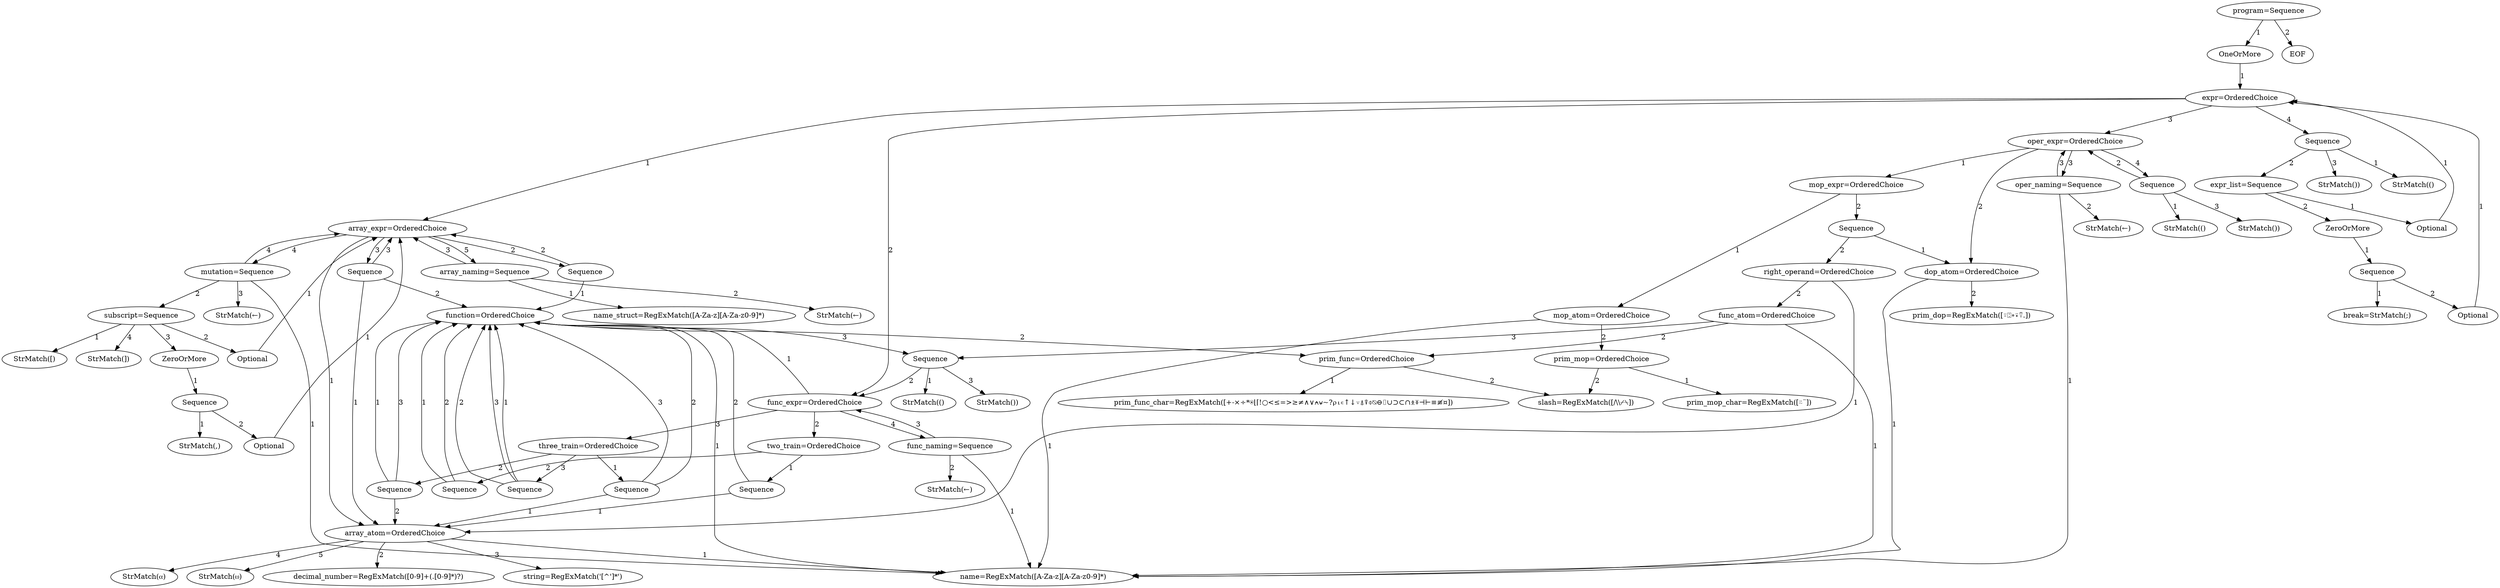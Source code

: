 digraph arpeggio_graph {
2217121664640 [label="program=Sequence"];
2217121664640->2217121664304 [label="1"]

2217121664304 [label="OneOrMore"];
2217121664304->2217121664808 [label="1"]

2217121664808 [label="expr=OrderedChoice"];
2217121664808->2217121689784 [label="1"]

2217121689784 [label="array_expr=OrderedChoice"];
2217121689784->2217121690512 [label="1"]

2217121690512 [label="array_atom=OrderedChoice"];
2217121690512->2217121947152 [label="1"]

2217121947152 [label="name=RegExMatch([A-Za-z][A-Za-z0-9]*)"];
2217121690512->2217121947320 [label="2"]

2217121947320 [label="decimal_number=RegExMatch([0-9]+(.[0-9]*)?)"];
2217121690512->2217121947264 [label="3"]

2217121947264 [label="string=RegExMatch('[^']*')"];
2217121690512->2217121691856 [label="4"]

2217121691856 [label="StrMatch(⍺)"];
2217121690512->2217121691912 [label="5"]

2217121691912 [label="StrMatch(⍵)"];
2217121689784->2217121690624 [label="2"]

2217121690624 [label="Sequence"];
2217121690624->2217121947432 [label="1"]

2217121947432 [label="function=OrderedChoice"];
2217121947432->2217121947152 [label="1"]

2217121947432->2217121945920 [label="2"]

2217121945920 [label="prim_func=OrderedChoice"];
2217121945920->2217121946928 [label="1"]

2217121946928 [label="prim_func_char=RegExMatch([+-×÷*⍟⌊⌈!○<≤=>≥≠∧∨⍲⍱~?⍴⍳∊↑↓⍪⍋⍒⌽⍉⊖⌷∪⊃⊂∩⍎⍕⊣⊢≡≢¤])"];
2217121945920->2217121946984 [label="2"]

2217121946984 [label="slash=RegExMatch([/\\\\⌿⍀])"];
2217121947432->2217121691968 [label="3"]

2217121691968 [label="Sequence"];
2217121691968->2217121693312 [label="1"]

2217121693312 [label="StrMatch(()"];
2217121691968->2217121690904 [label="2"]

2217121690904 [label="func_expr=OrderedChoice"];
2217121690904->2217121947432 [label="1"]

2217121690904->2217121944912 [label="2"]

2217121944912 [label="two_train=OrderedChoice"];
2217121944912->2217121945080 [label="1"]

2217121945080 [label="Sequence"];
2217121945080->2217121690512 [label="1"]

2217121945080->2217121947432 [label="2"]

2217121944912->2217121944352 [label="2"]

2217121944352 [label="Sequence"];
2217121944352->2217121947432 [label="1"]

2217121944352->2217121947432 [label="2"]

2217121690904->2217121945248 [label="3"]

2217121945248 [label="three_train=OrderedChoice"];
2217121945248->2217121945584 [label="1"]

2217121945584 [label="Sequence"];
2217121945584->2217121690512 [label="1"]

2217121945584->2217121947432 [label="2"]

2217121945584->2217121947432 [label="3"]

2217121945248->2217121945416 [label="2"]

2217121945416 [label="Sequence"];
2217121945416->2217121947432 [label="1"]

2217121945416->2217121690512 [label="2"]

2217121945416->2217121947432 [label="3"]

2217121945248->2217121945752 [label="3"]

2217121945752 [label="Sequence"];
2217121945752->2217121947432 [label="1"]

2217121945752->2217121947432 [label="2"]

2217121945752->2217121947432 [label="3"]

2217121690904->2217121692808 [label="4"]

2217121692808 [label="func_naming=Sequence"];
2217121692808->2217121947152 [label="1"]

2217121692808->2217121943848 [label="2"]

2217121943848 [label="StrMatch(←)"];
2217121692808->2217121690904 [label="3"]

2217121691968->2217121693424 [label="3"]

2217121693424 [label="StrMatch())"];
2217121690624->2217121689784 [label="2"]

2217121689784->2217121690064 [label="3"]

2217121690064 [label="Sequence"];
2217121690064->2217121690512 [label="1"]

2217121690064->2217121947432 [label="2"]

2217121690064->2217121689784 [label="3"]

2217121689784->2217121691464 [label="4"]

2217121691464 [label="mutation=Sequence"];
2217121691464->2217121947152 [label="1"]

2217121691464->2217121691632 [label="2"]

2217121691632 [label="subscript=Sequence"];
2217121691632->2217121692640 [label="1"]

2217121692640 [label="StrMatch([)"];
2217121691632->2217121692192 [label="2"]

2217121692192 [label="Optional"];
2217121692192->2217121689784 [label="1"]

2217121691632->2217121690792 [label="3"]

2217121690792 [label="ZeroOrMore"];
2217121690792->2217121692864 [label="1"]

2217121692864 [label="Sequence"];
2217121692864->2217121693088 [label="1"]

2217121693088 [label="StrMatch(,)"];
2217121692864->2217121692976 [label="2"]

2217121692976 [label="Optional"];
2217121692976->2217121689784 [label="1"]

2217121691632->2217121692920 [label="4"]

2217121692920 [label="StrMatch(])"];
2217121691464->2217121692472 [label="3"]

2217121692472 [label="StrMatch(←)"];
2217121691464->2217121689784 [label="4"]

2217121689784->2217121691240 [label="5"]

2217121691240 [label="array_naming=Sequence"];
2217121691240->2217121947600 [label="1"]

2217121947600 [label="name_struct=RegExMatch([A-Za-z][A-Za-z0-9]*)"];
2217121691240->2217121692080 [label="2"]

2217121692080 [label="StrMatch(←)"];
2217121691240->2217121689784 [label="3"]

2217121664808->2217121690904 [label="2"]

2217121664808->2217121692584 [label="3"]

2217121692584 [label="oper_expr=OrderedChoice"];
2217121692584->2217121693536 [label="1"]

2217121693536 [label="mop_expr=OrderedChoice"];
2217121693536->2217121943960 [label="1"]

2217121943960 [label="mop_atom=OrderedChoice"];
2217121943960->2217121947152 [label="1"]

2217121943960->2217121947040 [label="2"]

2217121947040 [label="prim_mop=OrderedChoice"];
2217121947040->2217121945976 [label="1"]

2217121945976 [label="prim_mop_char=RegExMatch([⍨¨])"];
2217121947040->2217121946984 [label="2"]

2217121693536->2217121693480 [label="2"]

2217121693480 [label="Sequence"];
2217121693480->2217121944408 [label="1"]

2217121944408 [label="dop_atom=OrderedChoice"];
2217121944408->2217121947152 [label="1"]

2217121944408->2217121947208 [label="2"]

2217121947208 [label="prim_dop=RegExMatch([⍤⍠∘⍣⍢.])"];
2217121693480->2217121944856 [label="2"]

2217121944856 [label="right_operand=OrderedChoice"];
2217121944856->2217121690512 [label="1"]

2217121944856->2217121692752 [label="2"]

2217121692752 [label="func_atom=OrderedChoice"];
2217121692752->2217121947152 [label="1"]

2217121692752->2217121945920 [label="2"]

2217121692752->2217121691968 [label="3"]

2217121692584->2217121944408 [label="2"]

2217121692584->2217121943736 [label="3"]

2217121943736 [label="oper_naming=Sequence"];
2217121943736->2217121947152 [label="1"]

2217121943736->2217121944520 [label="2"]

2217121944520 [label="StrMatch(←)"];
2217121943736->2217121692584 [label="3"]

2217121692584->2217121693032 [label="4"]

2217121693032 [label="Sequence"];
2217121693032->2217121944184 [label="1"]

2217121944184 [label="StrMatch(()"];
2217121693032->2217121692584 [label="2"]

2217121693032->2217121944296 [label="3"]

2217121944296 [label="StrMatch())"];
2217121664808->2217121664472 [label="4"]

2217121664472 [label="Sequence"];
2217121664472->2217121690288 [label="1"]

2217121690288 [label="StrMatch(()"];
2217121664472->2217121689952 [label="2"]

2217121689952 [label="expr_list=Sequence"];
2217121689952->2217121690456 [label="1"]

2217121690456 [label="Optional"];
2217121690456->2217121664808 [label="1"]

2217121689952->2217121689840 [label="2"]

2217121689840 [label="ZeroOrMore"];
2217121689840->2217121690736 [label="1"]

2217121690736 [label="Sequence"];
2217121690736->2217121690680 [label="1"]

2217121690680 [label="break=StrMatch(;)"];
2217121690736->2217121690848 [label="2"]

2217121690848 [label="Optional"];
2217121690848->2217121664808 [label="1"]

2217121664472->2217121690400 [label="3"]

2217121690400 [label="StrMatch())"];
2217121664640->2217122275736 [label="2"]

2217122275736 [label="EOF"];
}